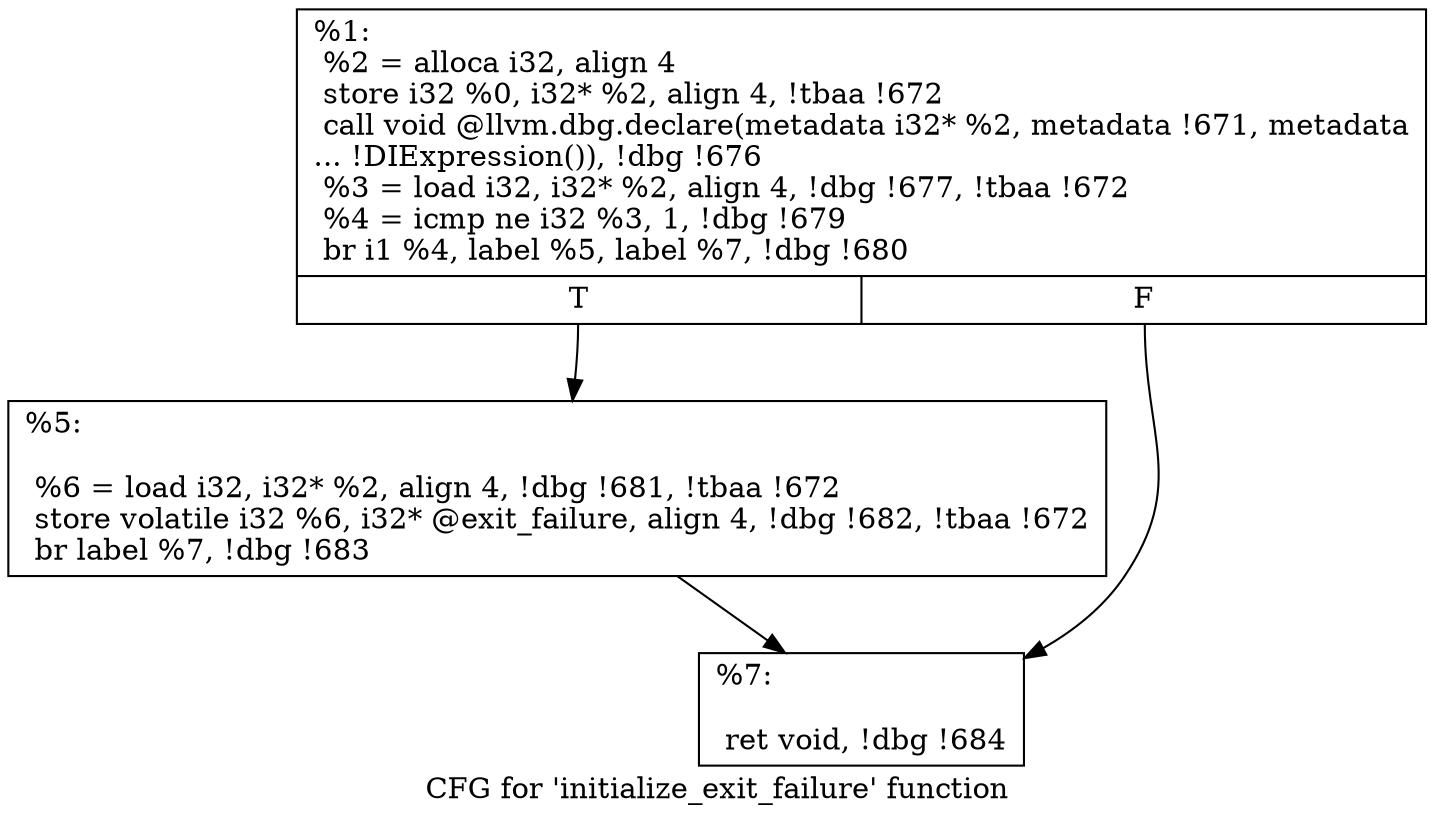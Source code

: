 digraph "CFG for 'initialize_exit_failure' function" {
	label="CFG for 'initialize_exit_failure' function";

	Node0x1270080 [shape=record,label="{%1:\l  %2 = alloca i32, align 4\l  store i32 %0, i32* %2, align 4, !tbaa !672\l  call void @llvm.dbg.declare(metadata i32* %2, metadata !671, metadata\l... !DIExpression()), !dbg !676\l  %3 = load i32, i32* %2, align 4, !dbg !677, !tbaa !672\l  %4 = icmp ne i32 %3, 1, !dbg !679\l  br i1 %4, label %5, label %7, !dbg !680\l|{<s0>T|<s1>F}}"];
	Node0x1270080:s0 -> Node0x1261060;
	Node0x1270080:s1 -> Node0x12610b0;
	Node0x1261060 [shape=record,label="{%5:\l\l  %6 = load i32, i32* %2, align 4, !dbg !681, !tbaa !672\l  store volatile i32 %6, i32* @exit_failure, align 4, !dbg !682, !tbaa !672\l  br label %7, !dbg !683\l}"];
	Node0x1261060 -> Node0x12610b0;
	Node0x12610b0 [shape=record,label="{%7:\l\l  ret void, !dbg !684\l}"];
}
